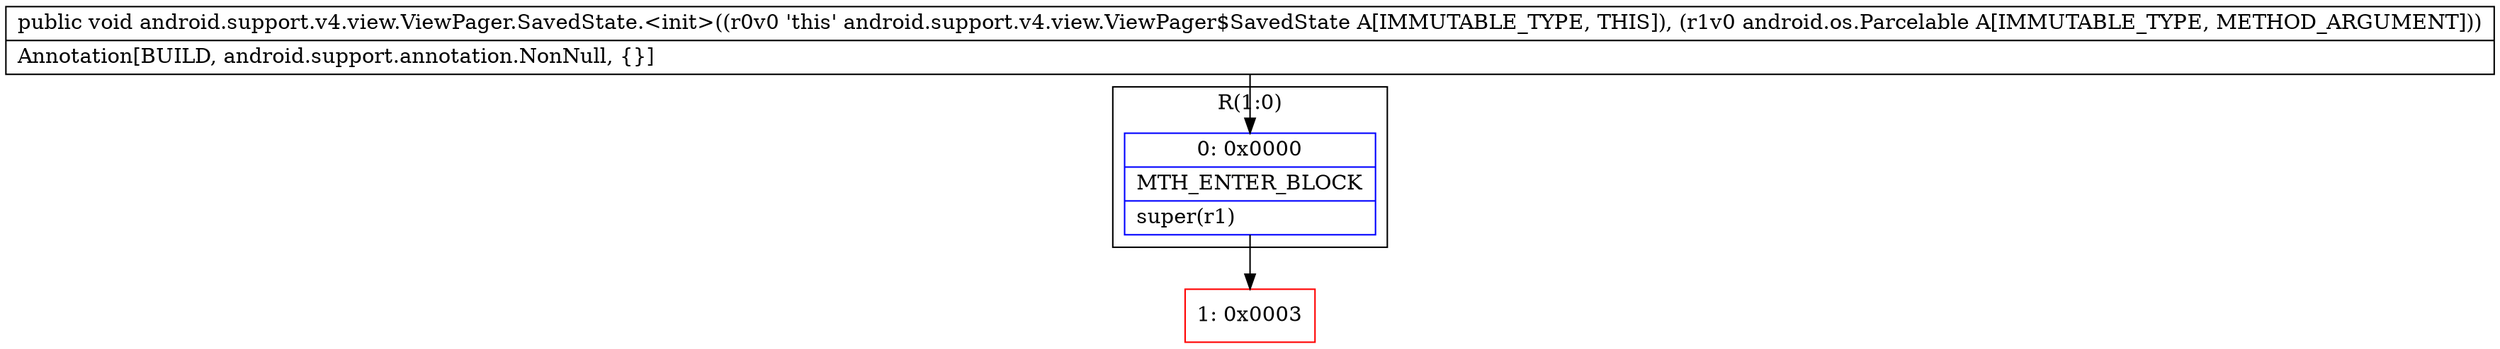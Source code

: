 digraph "CFG forandroid.support.v4.view.ViewPager.SavedState.\<init\>(Landroid\/os\/Parcelable;)V" {
subgraph cluster_Region_1370533262 {
label = "R(1:0)";
node [shape=record,color=blue];
Node_0 [shape=record,label="{0\:\ 0x0000|MTH_ENTER_BLOCK\l|super(r1)\l}"];
}
Node_1 [shape=record,color=red,label="{1\:\ 0x0003}"];
MethodNode[shape=record,label="{public void android.support.v4.view.ViewPager.SavedState.\<init\>((r0v0 'this' android.support.v4.view.ViewPager$SavedState A[IMMUTABLE_TYPE, THIS]), (r1v0 android.os.Parcelable A[IMMUTABLE_TYPE, METHOD_ARGUMENT]))  | Annotation[BUILD, android.support.annotation.NonNull, \{\}]\l}"];
MethodNode -> Node_0;
Node_0 -> Node_1;
}

